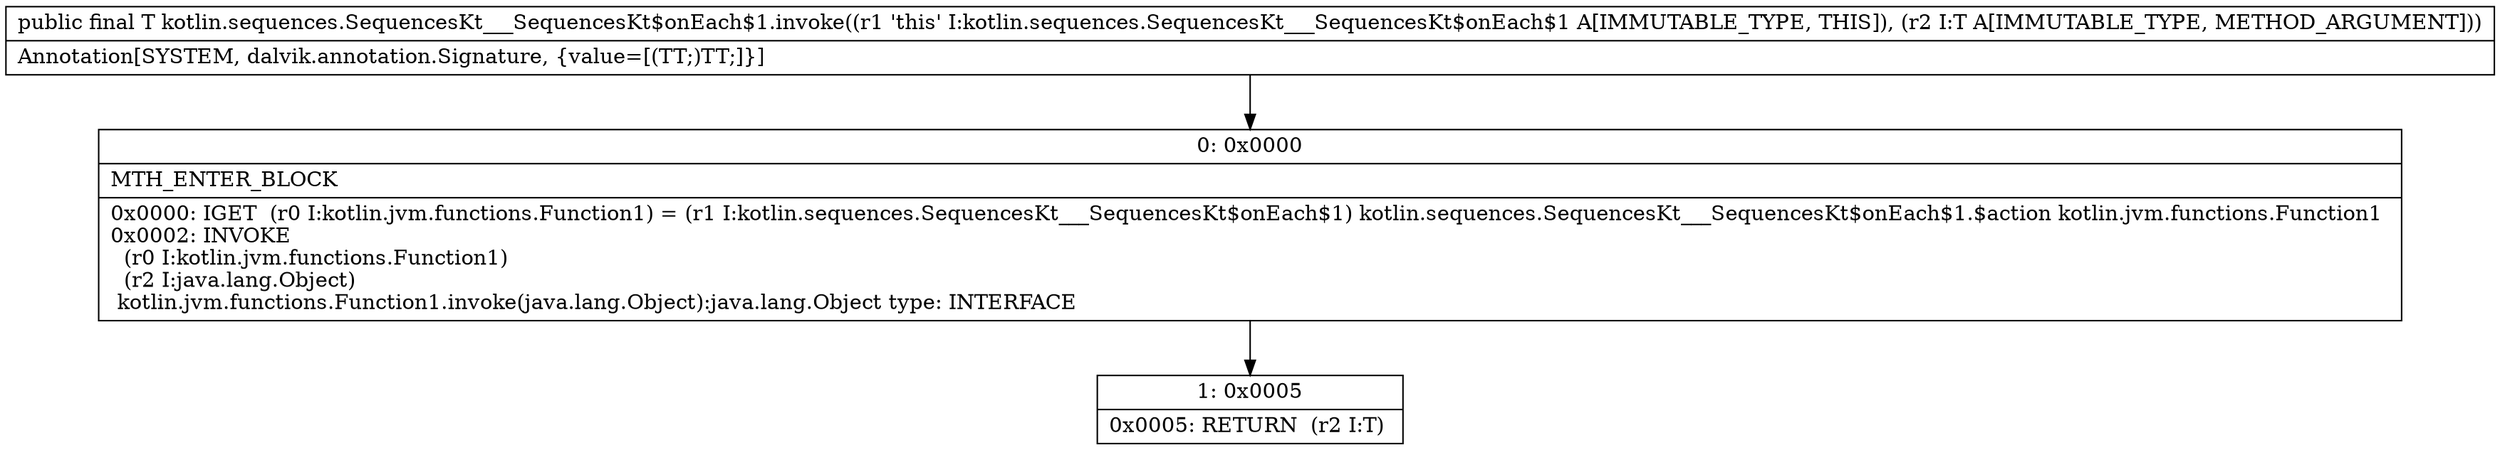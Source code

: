 digraph "CFG forkotlin.sequences.SequencesKt___SequencesKt$onEach$1.invoke(Ljava\/lang\/Object;)Ljava\/lang\/Object;" {
Node_0 [shape=record,label="{0\:\ 0x0000|MTH_ENTER_BLOCK\l|0x0000: IGET  (r0 I:kotlin.jvm.functions.Function1) = (r1 I:kotlin.sequences.SequencesKt___SequencesKt$onEach$1) kotlin.sequences.SequencesKt___SequencesKt$onEach$1.$action kotlin.jvm.functions.Function1 \l0x0002: INVOKE  \l  (r0 I:kotlin.jvm.functions.Function1)\l  (r2 I:java.lang.Object)\l kotlin.jvm.functions.Function1.invoke(java.lang.Object):java.lang.Object type: INTERFACE \l}"];
Node_1 [shape=record,label="{1\:\ 0x0005|0x0005: RETURN  (r2 I:T) \l}"];
MethodNode[shape=record,label="{public final T kotlin.sequences.SequencesKt___SequencesKt$onEach$1.invoke((r1 'this' I:kotlin.sequences.SequencesKt___SequencesKt$onEach$1 A[IMMUTABLE_TYPE, THIS]), (r2 I:T A[IMMUTABLE_TYPE, METHOD_ARGUMENT]))  | Annotation[SYSTEM, dalvik.annotation.Signature, \{value=[(TT;)TT;]\}]\l}"];
MethodNode -> Node_0;
Node_0 -> Node_1;
}

